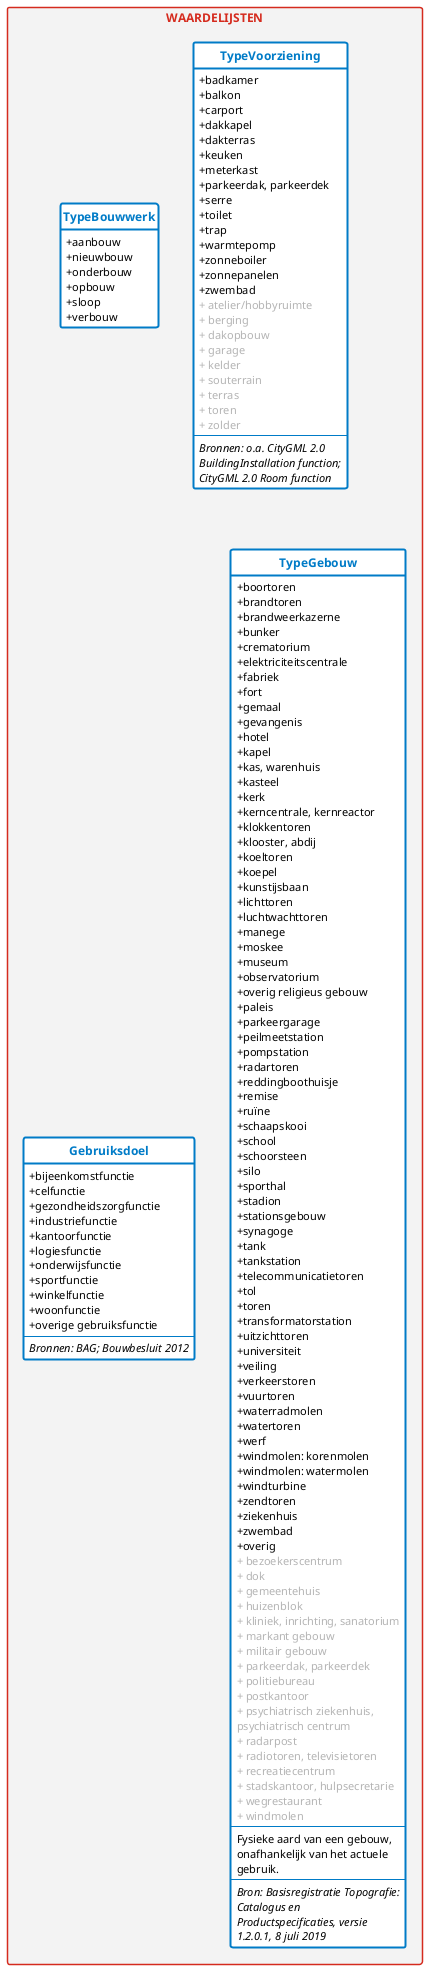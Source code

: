 @startuml

' --------v-v-v-v-v-v-v-v--------
' https://www.rijkshuisstijl.nl/organisatiespecifieke-richtlijnen/ministerie-van-binnenlandse-zaken-en-koninkrijksrelaties/deelidentiteit-kerndepartement-bzk
' https://www.rijkshuisstijl.nl/basiselementen/basiselementen-online/online-kleuren
'
' # Communicatiekleuren
' Het kerndepartement van BZK heeft uit het kleurenpalet van de rijkshuisstijl drie kleuren (elk met tint1 / tint2) gekozen:
' - Rijksoverheid hemelblauw #007bc7 (#b2d7ee/#d9ebf7)
' - Rijksoverheid rood #d52b1e (#f2bfbb/#f9dfdd)
' - Rijksoverheid groen #39870c (#c3dbb6/#e1eddb)
' Het gebruik van deze kleuren in combinatie met veel wit wordt gestimuleerd.
'
' # Tinten voor achtergrondkaders, grafieken en tabellen
' Voor achtergrondkaders, grafieken en tabellen kunnen 7 neutrale grijstinten of tinten van een communicatiekleur in stappen van 20% worden toegepast. Voor tekstachtergrond wordt grijstint1 of communicatiekleur tint2 aanbevolen om aan de contrasteisen voor een goede leesbaarheid te voldoen.
'
' Rijksoverheid grijs 1 #f3f3f3
' Rijksoverheid grijs 2 #e6e6e6
' Rijksoverheid grijs 3 #cccccc
' Rijksoverheid grijs 4 #b4b4b4
' Rijksoverheid grijs 5 #999999
' Rijksoverheid grijs 6 #696969
' Rijksoverheid grijs 7 #535353

' --------^-^-^-^-^-^-^-^--------

skinparam defaultFontColor black
skinparam defaultFontName Lucida Sans
skinparam defaultFontSize 11
skinparam defaultFontStyle normal
skinparam defaultMonospacedFontName Lucida Sans Typewriter
' skinparam defaultTextAlignment left
' skinparam lineType ortho
' skinparam lineType polyline
skinparam shadowing false
skinparam wrapWidth 165

skinparam class {
    ArrowColor #39870c
    ArrowFontSize 10
'     ArrowTextAlignment center
    ArrowThickness 1.5
'     AttributeFontColor #000000
    AttributeIconSize 0
    BackgroundColor #ffffff
    BorderColor #007bc7
    BorderThickness 2
    FontColor #007bc7
    FontSize 12
    FontStyle bold
'     StereotypeFontStyle italic
'     StereotypeFontColor #000000
}

skinparam class<<extern>> {
    AttributeFontColor #b4b4b4
    BorderColor #b4b4b4
    FontColor #b4b4b4
    StereotypeFontColor #b4b4b4
}

skinparam class<<vrijwillig>> {
    BorderThickness 1
    FontStyle normal
}

skinparam note {
    BackgroundColor #fdf6bb
    BorderColor #f9e11e
    FontColor #007bc7
}

skinparam package {
    BackgroundColor #f3f3f3
    BorderColor #d52b1e
    FontColor #d52b1e
    FontSize 12
    FontStyle bold
    Style rectangle
}

skinparam package<< subpackage >> {
    BackgroundColor #e6e6e6
    BorderColor #e6e6e6
    FontStyle normal
}

hide circle

hide empty members

hide stereotype

' hide AbstractObject


' =================================================================================================


package "WAARDELIJSTEN" {

' together {
'     class Gebruiksdoel
'     class TypeBouwwerk
'     class TypeConstructie
'     class TypeGebouw
'     class TypeMetagegeven
'     class TypeVoorziening
' }

'     class TypeConstructie << Referentielijst >> {
'         + beton
'         + houtskelet
'         + metselwerk
'         + prefab
'         + staalstructuur
'     }

    class TypeBouwwerk << Referentielijst >> {
        + aanbouw
        + nieuwbouw
        + onderbouw
        + opbouw
        + sloop
        + verbouw
    }

    class TypeVoorziening << Referentielijst >> {
        + badkamer
        + balkon
        + carport
        + dakkapel
        + dakterras
        + keuken
        + meterkast
        + parkeerdak, parkeerdek
        + serre
        + toilet
        + trap
        + warmtepomp
        + zonneboiler
        + zonnepanelen
        + zwembad
        <color:#b4b4b4>+ atelier/hobbyruimte</color>
        <color:#b4b4b4>+ berging</color>
        <color:#b4b4b4>+ dakopbouw</color>
        <color:#b4b4b4>+ garage</color>
        <color:#b4b4b4>+ kelder</color>
        <color:#b4b4b4>+ souterrain</color>
        <color:#b4b4b4>+ terras</color>
        <color:#b4b4b4>+ toren</color>
        <color:#b4b4b4>+ zolder</color>
        --
        <i>Bronnen: o.a. CityGML 2.0 BuildingInstallation function; CityGML 2.0 Room function</i>
    }

'     class TypeMetagegeven << Referentielijst >> {
'         accuraatheid
'         bewerkingsmethode
'         in onderzoek
'         inwinningsmethode
'     }

    class Gebruiksdoel << Referentielijst >> {
        + bijeenkomstfunctie
        + celfunctie
        + gezondheidszorgfunctie
        + industriefunctie
        + kantoorfunctie
        + logiesfunctie
        + onderwijsfunctie
        + sportfunctie
        + winkelfunctie
        + woonfunctie
        + overige gebruiksfunctie
        --
        <i>Bronnen: BAG; Bouwbesluit 2012</i>
    }

    class TypeGebouw << Referentielijst >> {
' http://inspire.ec.europa.eu/codelist/BuildingNatureValue
'         + boog
'         + bunker
'         + dam
'         + grotgebouw
'         + kapel
'         + kas
'         + kasteel
'         + kerk
'         + moskee
'         + opslagtank
'         + overkapping
'         + schuur
'         + silo
'         + stadion
'         + synagoge
'         + tempel
'         + toren
'         + vuurtoren
'         + windmolen
'         + windturbine
'         + zonnescherm
'         --
'         <i>Bron: INSPIRE BuildingNatureValue</i>
'
        + boortoren
        + brandtoren
        + brandweerkazerne
        + bunker
        + crematorium
        + elektriciteitscentrale
        + fabriek
        + fort
        + gemaal
        + gevangenis
        + hotel
        + kapel
        + kas, warenhuis
        + kasteel
        + kerk
        + kerncentrale, kernreactor
        + klokkentoren
        + klooster, abdij
        + koeltoren
        + koepel
        + kunstijsbaan
        + lichttoren
        + luchtwachttoren
        + manege
        + moskee
        + museum
        + observatorium
        + overig religieus gebouw
        + paleis
        + parkeergarage
        + peilmeetstation
        + pompstation
        + radartoren
        + reddingboothuisje
        + remise
        + ruïne
        + schaapskooi
        + school
        + schoorsteen
        + silo
        + sporthal
        + stadion
        + stationsgebouw
        + synagoge
        + tank
        + tankstation
        + telecommunicatietoren
        + tol
        + toren
        + transformatorstation
        + uitzichttoren
        + universiteit
        + veiling
        + verkeerstoren
        + vuurtoren
        + waterradmolen
        + watertoren
        + werf
        + windmolen: korenmolen
        + windmolen: watermolen
        + windturbine
        + zendtoren
        + ziekenhuis
        + zwembad
        + overig
        <color:#b4b4b4>+ bezoekerscentrum</color>
        <color:#b4b4b4>+ dok</color>
        <color:#b4b4b4>+ gemeentehuis</color>
        <color:#b4b4b4>+ huizenblok</color>
        <color:#b4b4b4>+ kliniek, inrichting, sanatorium</color>
        <color:#b4b4b4>+ markant gebouw</color>
        <color:#b4b4b4>+ militair gebouw</color>
        <color:#b4b4b4>+ parkeerdak, parkeerdek</color>
        <color:#b4b4b4>+ politiebureau</color>
        <color:#b4b4b4>+ postkantoor</color>
        <color:#b4b4b4>+ psychiatrisch ziekenhuis, psychiatrisch centrum</color>
        <color:#b4b4b4>+ radarpost</color>
        <color:#b4b4b4>+ radiotoren, televisietoren</color>
        <color:#b4b4b4>+ recreatiecentrum</color>
        <color:#b4b4b4>+ stadskantoor, hulpsecretarie</color>
        <color:#b4b4b4>+ wegrestaurant</color>
        <color:#b4b4b4>+ windmolen</color>
        --
        Fysieke aard van een gebouw, onafhankelijk van het actuele gebruik.
        --
        <i>Bron: Basisregistratie Topografie: Catalogus en Productspecificaties, versie 1.2.0.1, 8 juli 2019</i>
    }

}

@enduml
